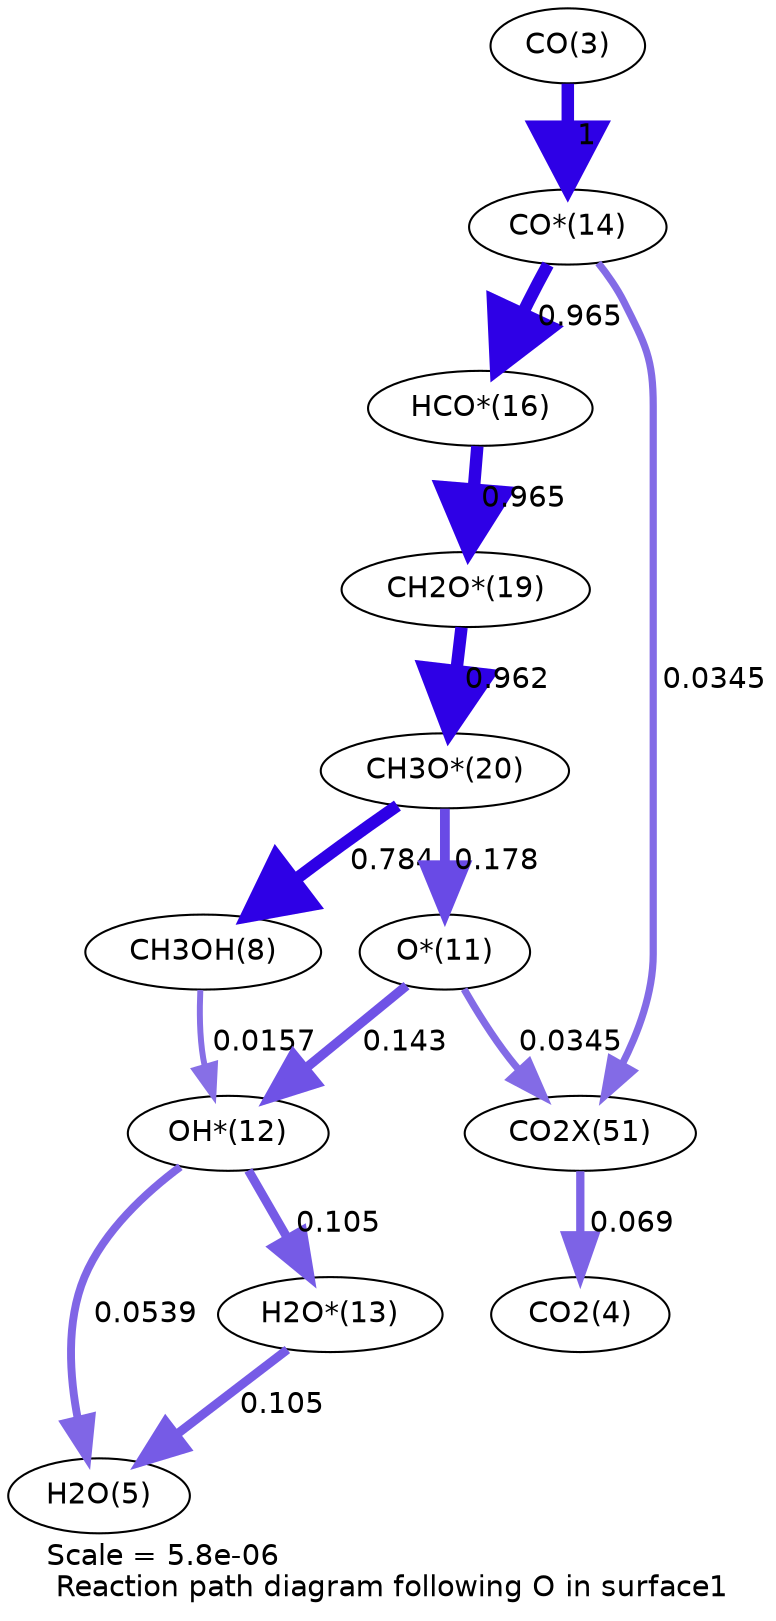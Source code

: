digraph reaction_paths {
center=1;
s3 -> s26[fontname="Helvetica", penwidth=6, arrowsize=3, color="0.7, 1.5, 0.9"
, label=" 1"];
s26 -> s28[fontname="Helvetica", penwidth=5.97, arrowsize=2.99, color="0.7, 1.46, 0.9"
, label=" 0.965"];
s26 -> s38[fontname="Helvetica", penwidth=3.46, arrowsize=1.73, color="0.7, 0.534, 0.9"
, label=" 0.0345"];
s24 -> s5[fontname="Helvetica", penwidth=3.8, arrowsize=1.9, color="0.7, 0.554, 0.9"
, label=" 0.0539"];
s24 -> s25[fontname="Helvetica", penwidth=4.3, arrowsize=2.15, color="0.7, 0.605, 0.9"
, label=" 0.105"];
s8 -> s24[fontname="Helvetica", penwidth=2.86, arrowsize=1.43, color="0.7, 0.516, 0.9"
, label=" 0.0157"];
s23 -> s24[fontname="Helvetica", penwidth=4.53, arrowsize=2.27, color="0.7, 0.643, 0.9"
, label=" 0.143"];
s28 -> s31[fontname="Helvetica", penwidth=5.97, arrowsize=2.99, color="0.7, 1.46, 0.9"
, label=" 0.965"];
s38 -> s4[fontname="Helvetica", penwidth=3.98, arrowsize=1.99, color="0.7, 0.569, 0.9"
, label=" 0.069"];
s31 -> s32[fontname="Helvetica", penwidth=5.97, arrowsize=2.99, color="0.7, 1.46, 0.9"
, label=" 0.962"];
s32 -> s8[fontname="Helvetica", penwidth=5.82, arrowsize=2.91, color="0.7, 1.28, 0.9"
, label=" 0.784"];
s32 -> s23[fontname="Helvetica", penwidth=4.7, arrowsize=2.35, color="0.7, 0.678, 0.9"
, label=" 0.178"];
s25 -> s5[fontname="Helvetica", penwidth=4.3, arrowsize=2.15, color="0.7, 0.605, 0.9"
, label=" 0.105"];
s23 -> s38[fontname="Helvetica", penwidth=3.46, arrowsize=1.73, color="0.7, 0.534, 0.9"
, label=" 0.0345"];
s3 [ fontname="Helvetica", label="CO(3)"];
s4 [ fontname="Helvetica", label="CO2(4)"];
s5 [ fontname="Helvetica", label="H2O(5)"];
s8 [ fontname="Helvetica", label="CH3OH(8)"];
s23 [ fontname="Helvetica", label="O*(11)"];
s24 [ fontname="Helvetica", label="OH*(12)"];
s25 [ fontname="Helvetica", label="H2O*(13)"];
s26 [ fontname="Helvetica", label="CO*(14)"];
s28 [ fontname="Helvetica", label="HCO*(16)"];
s31 [ fontname="Helvetica", label="CH2O*(19)"];
s32 [ fontname="Helvetica", label="CH3O*(20)"];
s38 [ fontname="Helvetica", label="CO2X(51)"];
 label = "Scale = 5.8e-06\l Reaction path diagram following O in surface1";
 fontname = "Helvetica";
}
